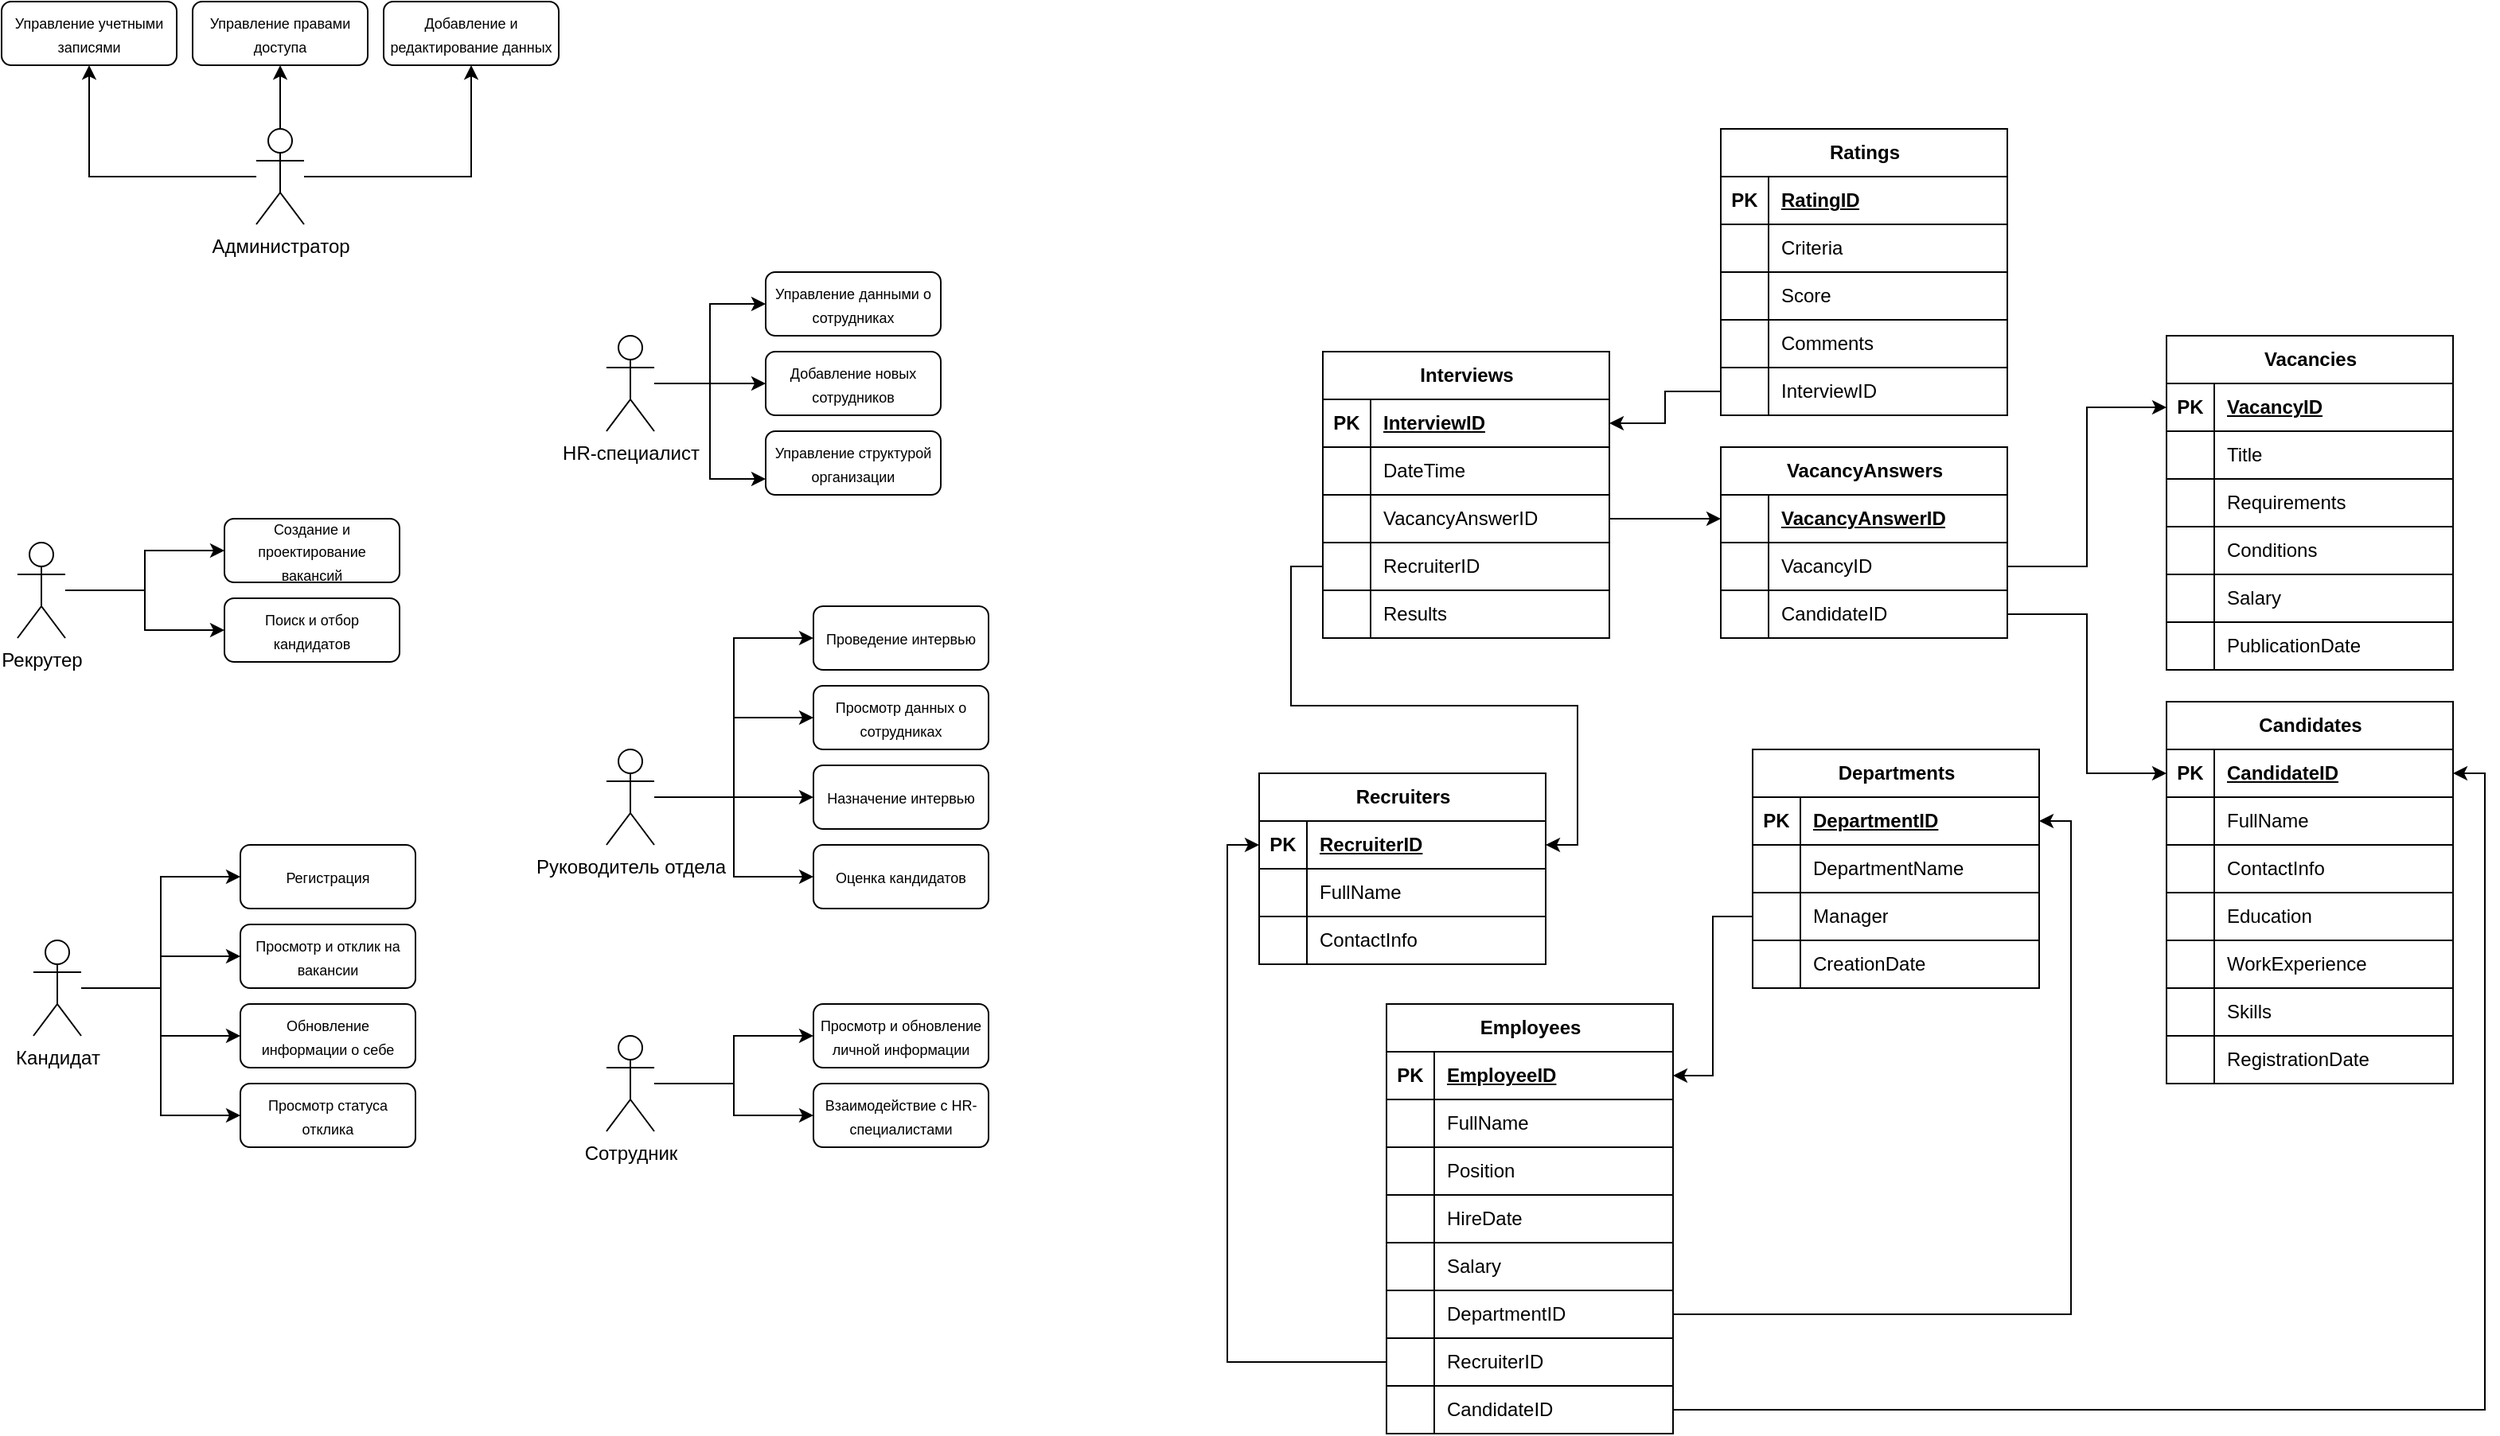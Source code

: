 <mxfile version="23.1.6" type="device">
  <diagram name="Страница — 1" id="c6N1uTCgqaRaTCJipBLY">
    <mxGraphModel dx="1222" dy="803" grid="1" gridSize="10" guides="1" tooltips="1" connect="1" arrows="1" fold="1" page="1" pageScale="1" pageWidth="827" pageHeight="1169" math="0" shadow="0">
      <root>
        <mxCell id="0" />
        <mxCell id="1" parent="0" />
        <mxCell id="n9dJwgggnHjphkqO6PLV-20" style="edgeStyle=orthogonalEdgeStyle;rounded=0;orthogonalLoop=1;jettySize=auto;html=1;entryX=0.5;entryY=1;entryDx=0;entryDy=0;" parent="1" source="n9dJwgggnHjphkqO6PLV-1" target="n9dJwgggnHjphkqO6PLV-4" edge="1">
          <mxGeometry relative="1" as="geometry" />
        </mxCell>
        <mxCell id="n9dJwgggnHjphkqO6PLV-21" style="edgeStyle=orthogonalEdgeStyle;rounded=0;orthogonalLoop=1;jettySize=auto;html=1;entryX=0.5;entryY=1;entryDx=0;entryDy=0;" parent="1" source="n9dJwgggnHjphkqO6PLV-1" target="n9dJwgggnHjphkqO6PLV-3" edge="1">
          <mxGeometry relative="1" as="geometry" />
        </mxCell>
        <mxCell id="n9dJwgggnHjphkqO6PLV-22" style="edgeStyle=orthogonalEdgeStyle;rounded=0;orthogonalLoop=1;jettySize=auto;html=1;entryX=0.5;entryY=1;entryDx=0;entryDy=0;" parent="1" source="n9dJwgggnHjphkqO6PLV-1" target="n9dJwgggnHjphkqO6PLV-2" edge="1">
          <mxGeometry relative="1" as="geometry" />
        </mxCell>
        <mxCell id="n9dJwgggnHjphkqO6PLV-1" value="Администратор" style="shape=umlActor;verticalLabelPosition=bottom;verticalAlign=top;html=1;outlineConnect=0;" parent="1" vertex="1">
          <mxGeometry x="240" y="130" width="30" height="60" as="geometry" />
        </mxCell>
        <mxCell id="n9dJwgggnHjphkqO6PLV-2" value="&lt;font style=&quot;font-size: 9px;&quot;&gt;Управление учетными записями&lt;/font&gt;" style="rounded=1;whiteSpace=wrap;html=1;" parent="1" vertex="1">
          <mxGeometry x="80" y="50" width="110" height="40" as="geometry" />
        </mxCell>
        <mxCell id="n9dJwgggnHjphkqO6PLV-3" value="&lt;font style=&quot;font-size: 9px;&quot;&gt;Управление правами доступа&lt;br&gt;&lt;/font&gt;" style="rounded=1;whiteSpace=wrap;html=1;" parent="1" vertex="1">
          <mxGeometry x="200" y="50" width="110" height="40" as="geometry" />
        </mxCell>
        <mxCell id="n9dJwgggnHjphkqO6PLV-4" value="&lt;font style=&quot;font-size: 9px;&quot;&gt;Добавление и редактирование данных&lt;br&gt;&lt;/font&gt;" style="rounded=1;whiteSpace=wrap;html=1;" parent="1" vertex="1">
          <mxGeometry x="320" y="50" width="110" height="40" as="geometry" />
        </mxCell>
        <mxCell id="n9dJwgggnHjphkqO6PLV-23" style="edgeStyle=orthogonalEdgeStyle;rounded=0;orthogonalLoop=1;jettySize=auto;html=1;entryX=0;entryY=0.5;entryDx=0;entryDy=0;" parent="1" source="n9dJwgggnHjphkqO6PLV-5" target="n9dJwgggnHjphkqO6PLV-6" edge="1">
          <mxGeometry relative="1" as="geometry" />
        </mxCell>
        <mxCell id="n9dJwgggnHjphkqO6PLV-24" style="edgeStyle=orthogonalEdgeStyle;rounded=0;orthogonalLoop=1;jettySize=auto;html=1;entryX=0;entryY=0.5;entryDx=0;entryDy=0;" parent="1" source="n9dJwgggnHjphkqO6PLV-5" target="n9dJwgggnHjphkqO6PLV-7" edge="1">
          <mxGeometry relative="1" as="geometry" />
        </mxCell>
        <mxCell id="n9dJwgggnHjphkqO6PLV-5" value="Рекрутер" style="shape=umlActor;verticalLabelPosition=bottom;verticalAlign=top;html=1;outlineConnect=0;" parent="1" vertex="1">
          <mxGeometry x="90" y="390" width="30" height="60" as="geometry" />
        </mxCell>
        <mxCell id="n9dJwgggnHjphkqO6PLV-6" value="&lt;font style=&quot;font-size: 9px;&quot;&gt;Создание и проектирование вакансий&lt;br&gt;&lt;/font&gt;" style="rounded=1;whiteSpace=wrap;html=1;" parent="1" vertex="1">
          <mxGeometry x="220" y="375" width="110" height="40" as="geometry" />
        </mxCell>
        <mxCell id="n9dJwgggnHjphkqO6PLV-7" value="&lt;font style=&quot;font-size: 9px;&quot;&gt;Поиск и отбор кандидатов&lt;br&gt;&lt;/font&gt;" style="rounded=1;whiteSpace=wrap;html=1;" parent="1" vertex="1">
          <mxGeometry x="220" y="425" width="110" height="40" as="geometry" />
        </mxCell>
        <mxCell id="n9dJwgggnHjphkqO6PLV-8" value="&lt;font style=&quot;font-size: 9px;&quot;&gt;Проведение интервью&lt;br&gt;&lt;/font&gt;" style="rounded=1;whiteSpace=wrap;html=1;" parent="1" vertex="1">
          <mxGeometry x="590" y="430" width="110" height="40" as="geometry" />
        </mxCell>
        <mxCell id="n9dJwgggnHjphkqO6PLV-28" style="edgeStyle=orthogonalEdgeStyle;rounded=0;orthogonalLoop=1;jettySize=auto;html=1;entryX=0;entryY=0.5;entryDx=0;entryDy=0;" parent="1" source="n9dJwgggnHjphkqO6PLV-10" target="n9dJwgggnHjphkqO6PLV-11" edge="1">
          <mxGeometry relative="1" as="geometry" />
        </mxCell>
        <mxCell id="n9dJwgggnHjphkqO6PLV-29" style="edgeStyle=orthogonalEdgeStyle;rounded=0;orthogonalLoop=1;jettySize=auto;html=1;entryX=0;entryY=0.5;entryDx=0;entryDy=0;" parent="1" source="n9dJwgggnHjphkqO6PLV-10" target="n9dJwgggnHjphkqO6PLV-12" edge="1">
          <mxGeometry relative="1" as="geometry" />
        </mxCell>
        <mxCell id="n9dJwgggnHjphkqO6PLV-30" style="edgeStyle=orthogonalEdgeStyle;rounded=0;orthogonalLoop=1;jettySize=auto;html=1;entryX=0;entryY=0.75;entryDx=0;entryDy=0;" parent="1" source="n9dJwgggnHjphkqO6PLV-10" target="n9dJwgggnHjphkqO6PLV-13" edge="1">
          <mxGeometry relative="1" as="geometry" />
        </mxCell>
        <mxCell id="n9dJwgggnHjphkqO6PLV-10" value="HR-специалист" style="shape=umlActor;verticalLabelPosition=bottom;verticalAlign=top;html=1;outlineConnect=0;" parent="1" vertex="1">
          <mxGeometry x="460" y="260" width="30" height="60" as="geometry" />
        </mxCell>
        <mxCell id="n9dJwgggnHjphkqO6PLV-11" value="&lt;font style=&quot;font-size: 9px;&quot;&gt;Управление данными о сотрудниках&lt;br&gt;&lt;/font&gt;" style="rounded=1;whiteSpace=wrap;html=1;" parent="1" vertex="1">
          <mxGeometry x="560" y="220" width="110" height="40" as="geometry" />
        </mxCell>
        <mxCell id="n9dJwgggnHjphkqO6PLV-12" value="&lt;font style=&quot;font-size: 9px;&quot;&gt;Добавление новых сотрудников&lt;br&gt;&lt;/font&gt;" style="rounded=1;whiteSpace=wrap;html=1;" parent="1" vertex="1">
          <mxGeometry x="560" y="270" width="110" height="40" as="geometry" />
        </mxCell>
        <mxCell id="n9dJwgggnHjphkqO6PLV-13" value="&lt;font style=&quot;font-size: 9px;&quot;&gt;Управление структурой организации&lt;br&gt;&lt;/font&gt;" style="rounded=1;whiteSpace=wrap;html=1;" parent="1" vertex="1">
          <mxGeometry x="560" y="320" width="110" height="40" as="geometry" />
        </mxCell>
        <mxCell id="n9dJwgggnHjphkqO6PLV-31" style="edgeStyle=orthogonalEdgeStyle;rounded=0;orthogonalLoop=1;jettySize=auto;html=1;entryX=0;entryY=0.5;entryDx=0;entryDy=0;" parent="1" source="n9dJwgggnHjphkqO6PLV-14" target="n9dJwgggnHjphkqO6PLV-15" edge="1">
          <mxGeometry relative="1" as="geometry" />
        </mxCell>
        <mxCell id="n9dJwgggnHjphkqO6PLV-32" style="edgeStyle=orthogonalEdgeStyle;rounded=0;orthogonalLoop=1;jettySize=auto;html=1;entryX=0;entryY=0.5;entryDx=0;entryDy=0;" parent="1" source="n9dJwgggnHjphkqO6PLV-14" target="n9dJwgggnHjphkqO6PLV-16" edge="1">
          <mxGeometry relative="1" as="geometry" />
        </mxCell>
        <mxCell id="n9dJwgggnHjphkqO6PLV-33" style="edgeStyle=orthogonalEdgeStyle;rounded=0;orthogonalLoop=1;jettySize=auto;html=1;entryX=0;entryY=0.5;entryDx=0;entryDy=0;" parent="1" source="n9dJwgggnHjphkqO6PLV-14" target="n9dJwgggnHjphkqO6PLV-17" edge="1">
          <mxGeometry relative="1" as="geometry" />
        </mxCell>
        <mxCell id="GIBGvZELgqB5rZEmT4jL-47" style="edgeStyle=orthogonalEdgeStyle;rounded=0;orthogonalLoop=1;jettySize=auto;html=1;entryX=0;entryY=0.5;entryDx=0;entryDy=0;" parent="1" source="n9dJwgggnHjphkqO6PLV-14" target="n9dJwgggnHjphkqO6PLV-8" edge="1">
          <mxGeometry relative="1" as="geometry" />
        </mxCell>
        <mxCell id="n9dJwgggnHjphkqO6PLV-14" value="Руководитель отдела" style="shape=umlActor;verticalLabelPosition=bottom;verticalAlign=top;html=1;outlineConnect=0;" parent="1" vertex="1">
          <mxGeometry x="460" y="520" width="30" height="60" as="geometry" />
        </mxCell>
        <mxCell id="n9dJwgggnHjphkqO6PLV-15" value="&lt;font style=&quot;font-size: 9px;&quot;&gt;Просмотр данных о сотрудниках&lt;br&gt;&lt;/font&gt;" style="rounded=1;whiteSpace=wrap;html=1;" parent="1" vertex="1">
          <mxGeometry x="590" y="480" width="110" height="40" as="geometry" />
        </mxCell>
        <mxCell id="n9dJwgggnHjphkqO6PLV-16" value="&lt;font style=&quot;font-size: 9px;&quot;&gt;Назначение интервью&lt;br&gt;&lt;/font&gt;" style="rounded=1;whiteSpace=wrap;html=1;" parent="1" vertex="1">
          <mxGeometry x="590" y="530" width="110" height="40" as="geometry" />
        </mxCell>
        <mxCell id="n9dJwgggnHjphkqO6PLV-17" value="&lt;font style=&quot;font-size: 9px;&quot;&gt;Оценка кандидатов&lt;br&gt;&lt;/font&gt;" style="rounded=1;whiteSpace=wrap;html=1;" parent="1" vertex="1">
          <mxGeometry x="590" y="580" width="110" height="40" as="geometry" />
        </mxCell>
        <mxCell id="n9dJwgggnHjphkqO6PLV-57" value="Candidates" style="shape=table;startSize=30;container=1;collapsible=1;childLayout=tableLayout;fixedRows=1;rowLines=1;fontStyle=1;align=center;resizeLast=1;html=1;" parent="1" vertex="1">
          <mxGeometry x="1440" y="490" width="180" height="240" as="geometry">
            <mxRectangle x="185" y="660" width="110" height="30" as="alternateBounds" />
          </mxGeometry>
        </mxCell>
        <mxCell id="n9dJwgggnHjphkqO6PLV-58" value="" style="shape=tableRow;horizontal=0;startSize=0;swimlaneHead=0;swimlaneBody=0;fillColor=none;collapsible=0;dropTarget=0;points=[[0,0.5],[1,0.5]];portConstraint=eastwest;top=0;left=0;right=0;bottom=1;" parent="n9dJwgggnHjphkqO6PLV-57" vertex="1">
          <mxGeometry y="30" width="180" height="30" as="geometry" />
        </mxCell>
        <mxCell id="n9dJwgggnHjphkqO6PLV-59" value="PK" style="shape=partialRectangle;connectable=0;fillColor=none;top=0;left=0;bottom=0;right=0;fontStyle=1;overflow=hidden;whiteSpace=wrap;html=1;" parent="n9dJwgggnHjphkqO6PLV-58" vertex="1">
          <mxGeometry width="30" height="30" as="geometry">
            <mxRectangle width="30" height="30" as="alternateBounds" />
          </mxGeometry>
        </mxCell>
        <mxCell id="n9dJwgggnHjphkqO6PLV-60" value="CandidateID" style="shape=partialRectangle;connectable=0;fillColor=none;top=0;left=0;bottom=0;right=0;align=left;spacingLeft=6;fontStyle=5;overflow=hidden;whiteSpace=wrap;html=1;" parent="n9dJwgggnHjphkqO6PLV-58" vertex="1">
          <mxGeometry x="30" width="150" height="30" as="geometry">
            <mxRectangle width="150" height="30" as="alternateBounds" />
          </mxGeometry>
        </mxCell>
        <mxCell id="n9dJwgggnHjphkqO6PLV-61" value="" style="shape=tableRow;horizontal=0;startSize=0;swimlaneHead=0;swimlaneBody=0;fillColor=none;collapsible=0;dropTarget=0;points=[[0,0.5],[1,0.5]];portConstraint=eastwest;top=0;left=0;right=0;bottom=0;" parent="n9dJwgggnHjphkqO6PLV-57" vertex="1">
          <mxGeometry y="60" width="180" height="30" as="geometry" />
        </mxCell>
        <mxCell id="n9dJwgggnHjphkqO6PLV-62" value="" style="shape=partialRectangle;connectable=0;fillColor=none;top=0;left=0;bottom=0;right=0;editable=1;overflow=hidden;whiteSpace=wrap;html=1;" parent="n9dJwgggnHjphkqO6PLV-61" vertex="1">
          <mxGeometry width="30" height="30" as="geometry">
            <mxRectangle width="30" height="30" as="alternateBounds" />
          </mxGeometry>
        </mxCell>
        <mxCell id="n9dJwgggnHjphkqO6PLV-63" value="FullName" style="shape=partialRectangle;connectable=0;fillColor=none;top=0;left=0;bottom=0;right=0;align=left;spacingLeft=6;overflow=hidden;whiteSpace=wrap;html=1;" parent="n9dJwgggnHjphkqO6PLV-61" vertex="1">
          <mxGeometry x="30" width="150" height="30" as="geometry">
            <mxRectangle width="150" height="30" as="alternateBounds" />
          </mxGeometry>
        </mxCell>
        <mxCell id="n9dJwgggnHjphkqO6PLV-64" value="" style="shape=tableRow;horizontal=0;startSize=0;swimlaneHead=0;swimlaneBody=0;fillColor=none;collapsible=0;dropTarget=0;points=[[0,0.5],[1,0.5]];portConstraint=eastwest;top=0;left=0;right=0;bottom=0;" parent="n9dJwgggnHjphkqO6PLV-57" vertex="1">
          <mxGeometry y="90" width="180" height="30" as="geometry" />
        </mxCell>
        <mxCell id="n9dJwgggnHjphkqO6PLV-65" value="" style="shape=partialRectangle;connectable=0;fillColor=none;top=0;left=0;bottom=0;right=0;editable=1;overflow=hidden;whiteSpace=wrap;html=1;" parent="n9dJwgggnHjphkqO6PLV-64" vertex="1">
          <mxGeometry width="30" height="30" as="geometry">
            <mxRectangle width="30" height="30" as="alternateBounds" />
          </mxGeometry>
        </mxCell>
        <mxCell id="n9dJwgggnHjphkqO6PLV-66" value="ContactInfo" style="shape=partialRectangle;connectable=0;fillColor=none;top=0;left=0;bottom=0;right=0;align=left;spacingLeft=6;overflow=hidden;whiteSpace=wrap;html=1;" parent="n9dJwgggnHjphkqO6PLV-64" vertex="1">
          <mxGeometry x="30" width="150" height="30" as="geometry">
            <mxRectangle width="150" height="30" as="alternateBounds" />
          </mxGeometry>
        </mxCell>
        <mxCell id="n9dJwgggnHjphkqO6PLV-67" value="" style="shape=tableRow;horizontal=0;startSize=0;swimlaneHead=0;swimlaneBody=0;fillColor=none;collapsible=0;dropTarget=0;points=[[0,0.5],[1,0.5]];portConstraint=eastwest;top=0;left=0;right=0;bottom=0;" parent="n9dJwgggnHjphkqO6PLV-57" vertex="1">
          <mxGeometry y="120" width="180" height="30" as="geometry" />
        </mxCell>
        <mxCell id="n9dJwgggnHjphkqO6PLV-68" value="" style="shape=partialRectangle;connectable=0;fillColor=none;top=0;left=0;bottom=0;right=0;editable=1;overflow=hidden;whiteSpace=wrap;html=1;" parent="n9dJwgggnHjphkqO6PLV-67" vertex="1">
          <mxGeometry width="30" height="30" as="geometry">
            <mxRectangle width="30" height="30" as="alternateBounds" />
          </mxGeometry>
        </mxCell>
        <mxCell id="n9dJwgggnHjphkqO6PLV-69" value="Education" style="shape=partialRectangle;connectable=0;fillColor=none;top=0;left=0;bottom=0;right=0;align=left;spacingLeft=6;overflow=hidden;whiteSpace=wrap;html=1;" parent="n9dJwgggnHjphkqO6PLV-67" vertex="1">
          <mxGeometry x="30" width="150" height="30" as="geometry">
            <mxRectangle width="150" height="30" as="alternateBounds" />
          </mxGeometry>
        </mxCell>
        <mxCell id="n9dJwgggnHjphkqO6PLV-70" value="" style="shape=tableRow;horizontal=0;startSize=0;swimlaneHead=0;swimlaneBody=0;fillColor=none;collapsible=0;dropTarget=0;points=[[0,0.5],[1,0.5]];portConstraint=eastwest;top=0;left=0;right=0;bottom=0;" parent="n9dJwgggnHjphkqO6PLV-57" vertex="1">
          <mxGeometry y="150" width="180" height="30" as="geometry" />
        </mxCell>
        <mxCell id="n9dJwgggnHjphkqO6PLV-71" value="" style="shape=partialRectangle;connectable=0;fillColor=none;top=0;left=0;bottom=0;right=0;editable=1;overflow=hidden;whiteSpace=wrap;html=1;" parent="n9dJwgggnHjphkqO6PLV-70" vertex="1">
          <mxGeometry width="30" height="30" as="geometry">
            <mxRectangle width="30" height="30" as="alternateBounds" />
          </mxGeometry>
        </mxCell>
        <mxCell id="n9dJwgggnHjphkqO6PLV-72" value="WorkExperience" style="shape=partialRectangle;connectable=0;fillColor=none;top=0;left=0;bottom=0;right=0;align=left;spacingLeft=6;overflow=hidden;whiteSpace=wrap;html=1;" parent="n9dJwgggnHjphkqO6PLV-70" vertex="1">
          <mxGeometry x="30" width="150" height="30" as="geometry">
            <mxRectangle width="150" height="30" as="alternateBounds" />
          </mxGeometry>
        </mxCell>
        <mxCell id="n9dJwgggnHjphkqO6PLV-204" value="" style="shape=tableRow;horizontal=0;startSize=0;swimlaneHead=0;swimlaneBody=0;fillColor=none;collapsible=0;dropTarget=0;points=[[0,0.5],[1,0.5]];portConstraint=eastwest;top=0;left=0;right=0;bottom=0;" parent="n9dJwgggnHjphkqO6PLV-57" vertex="1">
          <mxGeometry y="180" width="180" height="30" as="geometry" />
        </mxCell>
        <mxCell id="n9dJwgggnHjphkqO6PLV-205" value="" style="shape=partialRectangle;connectable=0;fillColor=none;top=0;left=0;bottom=0;right=0;editable=1;overflow=hidden;whiteSpace=wrap;html=1;" parent="n9dJwgggnHjphkqO6PLV-204" vertex="1">
          <mxGeometry width="30" height="30" as="geometry">
            <mxRectangle width="30" height="30" as="alternateBounds" />
          </mxGeometry>
        </mxCell>
        <mxCell id="n9dJwgggnHjphkqO6PLV-206" value="Skills" style="shape=partialRectangle;connectable=0;fillColor=none;top=0;left=0;bottom=0;right=0;align=left;spacingLeft=6;overflow=hidden;whiteSpace=wrap;html=1;" parent="n9dJwgggnHjphkqO6PLV-204" vertex="1">
          <mxGeometry x="30" width="150" height="30" as="geometry">
            <mxRectangle width="150" height="30" as="alternateBounds" />
          </mxGeometry>
        </mxCell>
        <mxCell id="n9dJwgggnHjphkqO6PLV-73" value="" style="shape=tableRow;horizontal=0;startSize=0;swimlaneHead=0;swimlaneBody=0;fillColor=none;collapsible=0;dropTarget=0;points=[[0,0.5],[1,0.5]];portConstraint=eastwest;top=0;left=0;right=0;bottom=0;" parent="n9dJwgggnHjphkqO6PLV-57" vertex="1">
          <mxGeometry y="210" width="180" height="30" as="geometry" />
        </mxCell>
        <mxCell id="n9dJwgggnHjphkqO6PLV-74" value="" style="shape=partialRectangle;connectable=0;fillColor=none;top=0;left=0;bottom=0;right=0;editable=1;overflow=hidden;whiteSpace=wrap;html=1;" parent="n9dJwgggnHjphkqO6PLV-73" vertex="1">
          <mxGeometry width="30" height="30" as="geometry">
            <mxRectangle width="30" height="30" as="alternateBounds" />
          </mxGeometry>
        </mxCell>
        <mxCell id="n9dJwgggnHjphkqO6PLV-75" value="RegistrationDate" style="shape=partialRectangle;connectable=0;fillColor=none;top=0;left=0;bottom=0;right=0;align=left;spacingLeft=6;overflow=hidden;whiteSpace=wrap;html=1;" parent="n9dJwgggnHjphkqO6PLV-73" vertex="1">
          <mxGeometry x="30" width="150" height="30" as="geometry">
            <mxRectangle width="150" height="30" as="alternateBounds" />
          </mxGeometry>
        </mxCell>
        <mxCell id="n9dJwgggnHjphkqO6PLV-82" value="Vacancies" style="shape=table;startSize=30;container=1;collapsible=1;childLayout=tableLayout;fixedRows=1;rowLines=1;fontStyle=1;align=center;resizeLast=1;html=1;" parent="1" vertex="1">
          <mxGeometry x="1440" y="260" width="180" height="210" as="geometry">
            <mxRectangle x="185" y="660" width="110" height="30" as="alternateBounds" />
          </mxGeometry>
        </mxCell>
        <mxCell id="n9dJwgggnHjphkqO6PLV-83" value="" style="shape=tableRow;horizontal=0;startSize=0;swimlaneHead=0;swimlaneBody=0;fillColor=none;collapsible=0;dropTarget=0;points=[[0,0.5],[1,0.5]];portConstraint=eastwest;top=0;left=0;right=0;bottom=1;" parent="n9dJwgggnHjphkqO6PLV-82" vertex="1">
          <mxGeometry y="30" width="180" height="30" as="geometry" />
        </mxCell>
        <mxCell id="n9dJwgggnHjphkqO6PLV-84" value="PK" style="shape=partialRectangle;connectable=0;fillColor=none;top=0;left=0;bottom=0;right=0;fontStyle=1;overflow=hidden;whiteSpace=wrap;html=1;" parent="n9dJwgggnHjphkqO6PLV-83" vertex="1">
          <mxGeometry width="30" height="30" as="geometry">
            <mxRectangle width="30" height="30" as="alternateBounds" />
          </mxGeometry>
        </mxCell>
        <mxCell id="n9dJwgggnHjphkqO6PLV-85" value="VacancyID" style="shape=partialRectangle;connectable=0;fillColor=none;top=0;left=0;bottom=0;right=0;align=left;spacingLeft=6;fontStyle=5;overflow=hidden;whiteSpace=wrap;html=1;" parent="n9dJwgggnHjphkqO6PLV-83" vertex="1">
          <mxGeometry x="30" width="150" height="30" as="geometry">
            <mxRectangle width="150" height="30" as="alternateBounds" />
          </mxGeometry>
        </mxCell>
        <mxCell id="n9dJwgggnHjphkqO6PLV-86" value="" style="shape=tableRow;horizontal=0;startSize=0;swimlaneHead=0;swimlaneBody=0;fillColor=none;collapsible=0;dropTarget=0;points=[[0,0.5],[1,0.5]];portConstraint=eastwest;top=0;left=0;right=0;bottom=0;" parent="n9dJwgggnHjphkqO6PLV-82" vertex="1">
          <mxGeometry y="60" width="180" height="30" as="geometry" />
        </mxCell>
        <mxCell id="n9dJwgggnHjphkqO6PLV-87" value="" style="shape=partialRectangle;connectable=0;fillColor=none;top=0;left=0;bottom=0;right=0;editable=1;overflow=hidden;whiteSpace=wrap;html=1;" parent="n9dJwgggnHjphkqO6PLV-86" vertex="1">
          <mxGeometry width="30" height="30" as="geometry">
            <mxRectangle width="30" height="30" as="alternateBounds" />
          </mxGeometry>
        </mxCell>
        <mxCell id="n9dJwgggnHjphkqO6PLV-88" value="Title" style="shape=partialRectangle;connectable=0;fillColor=none;top=0;left=0;bottom=0;right=0;align=left;spacingLeft=6;overflow=hidden;whiteSpace=wrap;html=1;" parent="n9dJwgggnHjphkqO6PLV-86" vertex="1">
          <mxGeometry x="30" width="150" height="30" as="geometry">
            <mxRectangle width="150" height="30" as="alternateBounds" />
          </mxGeometry>
        </mxCell>
        <mxCell id="n9dJwgggnHjphkqO6PLV-89" value="" style="shape=tableRow;horizontal=0;startSize=0;swimlaneHead=0;swimlaneBody=0;fillColor=none;collapsible=0;dropTarget=0;points=[[0,0.5],[1,0.5]];portConstraint=eastwest;top=0;left=0;right=0;bottom=0;" parent="n9dJwgggnHjphkqO6PLV-82" vertex="1">
          <mxGeometry y="90" width="180" height="30" as="geometry" />
        </mxCell>
        <mxCell id="n9dJwgggnHjphkqO6PLV-90" value="" style="shape=partialRectangle;connectable=0;fillColor=none;top=0;left=0;bottom=0;right=0;editable=1;overflow=hidden;whiteSpace=wrap;html=1;" parent="n9dJwgggnHjphkqO6PLV-89" vertex="1">
          <mxGeometry width="30" height="30" as="geometry">
            <mxRectangle width="30" height="30" as="alternateBounds" />
          </mxGeometry>
        </mxCell>
        <mxCell id="n9dJwgggnHjphkqO6PLV-91" value="Requirements" style="shape=partialRectangle;connectable=0;fillColor=none;top=0;left=0;bottom=0;right=0;align=left;spacingLeft=6;overflow=hidden;whiteSpace=wrap;html=1;" parent="n9dJwgggnHjphkqO6PLV-89" vertex="1">
          <mxGeometry x="30" width="150" height="30" as="geometry">
            <mxRectangle width="150" height="30" as="alternateBounds" />
          </mxGeometry>
        </mxCell>
        <mxCell id="n9dJwgggnHjphkqO6PLV-92" value="" style="shape=tableRow;horizontal=0;startSize=0;swimlaneHead=0;swimlaneBody=0;fillColor=none;collapsible=0;dropTarget=0;points=[[0,0.5],[1,0.5]];portConstraint=eastwest;top=0;left=0;right=0;bottom=0;" parent="n9dJwgggnHjphkqO6PLV-82" vertex="1">
          <mxGeometry y="120" width="180" height="30" as="geometry" />
        </mxCell>
        <mxCell id="n9dJwgggnHjphkqO6PLV-93" value="" style="shape=partialRectangle;connectable=0;fillColor=none;top=0;left=0;bottom=0;right=0;editable=1;overflow=hidden;whiteSpace=wrap;html=1;" parent="n9dJwgggnHjphkqO6PLV-92" vertex="1">
          <mxGeometry width="30" height="30" as="geometry">
            <mxRectangle width="30" height="30" as="alternateBounds" />
          </mxGeometry>
        </mxCell>
        <mxCell id="n9dJwgggnHjphkqO6PLV-94" value="Conditions" style="shape=partialRectangle;connectable=0;fillColor=none;top=0;left=0;bottom=0;right=0;align=left;spacingLeft=6;overflow=hidden;whiteSpace=wrap;html=1;" parent="n9dJwgggnHjphkqO6PLV-92" vertex="1">
          <mxGeometry x="30" width="150" height="30" as="geometry">
            <mxRectangle width="150" height="30" as="alternateBounds" />
          </mxGeometry>
        </mxCell>
        <mxCell id="n9dJwgggnHjphkqO6PLV-95" value="" style="shape=tableRow;horizontal=0;startSize=0;swimlaneHead=0;swimlaneBody=0;fillColor=none;collapsible=0;dropTarget=0;points=[[0,0.5],[1,0.5]];portConstraint=eastwest;top=0;left=0;right=0;bottom=0;" parent="n9dJwgggnHjphkqO6PLV-82" vertex="1">
          <mxGeometry y="150" width="180" height="30" as="geometry" />
        </mxCell>
        <mxCell id="n9dJwgggnHjphkqO6PLV-96" value="" style="shape=partialRectangle;connectable=0;fillColor=none;top=0;left=0;bottom=0;right=0;editable=1;overflow=hidden;whiteSpace=wrap;html=1;" parent="n9dJwgggnHjphkqO6PLV-95" vertex="1">
          <mxGeometry width="30" height="30" as="geometry">
            <mxRectangle width="30" height="30" as="alternateBounds" />
          </mxGeometry>
        </mxCell>
        <mxCell id="n9dJwgggnHjphkqO6PLV-97" value="Salary" style="shape=partialRectangle;connectable=0;fillColor=none;top=0;left=0;bottom=0;right=0;align=left;spacingLeft=6;overflow=hidden;whiteSpace=wrap;html=1;" parent="n9dJwgggnHjphkqO6PLV-95" vertex="1">
          <mxGeometry x="30" width="150" height="30" as="geometry">
            <mxRectangle width="150" height="30" as="alternateBounds" />
          </mxGeometry>
        </mxCell>
        <mxCell id="n9dJwgggnHjphkqO6PLV-98" value="" style="shape=tableRow;horizontal=0;startSize=0;swimlaneHead=0;swimlaneBody=0;fillColor=none;collapsible=0;dropTarget=0;points=[[0,0.5],[1,0.5]];portConstraint=eastwest;top=0;left=0;right=0;bottom=0;" parent="n9dJwgggnHjphkqO6PLV-82" vertex="1">
          <mxGeometry y="180" width="180" height="30" as="geometry" />
        </mxCell>
        <mxCell id="n9dJwgggnHjphkqO6PLV-99" value="" style="shape=partialRectangle;connectable=0;fillColor=none;top=0;left=0;bottom=0;right=0;editable=1;overflow=hidden;whiteSpace=wrap;html=1;" parent="n9dJwgggnHjphkqO6PLV-98" vertex="1">
          <mxGeometry width="30" height="30" as="geometry">
            <mxRectangle width="30" height="30" as="alternateBounds" />
          </mxGeometry>
        </mxCell>
        <mxCell id="n9dJwgggnHjphkqO6PLV-100" value="PublicationDate" style="shape=partialRectangle;connectable=0;fillColor=none;top=0;left=0;bottom=0;right=0;align=left;spacingLeft=6;overflow=hidden;whiteSpace=wrap;html=1;" parent="n9dJwgggnHjphkqO6PLV-98" vertex="1">
          <mxGeometry x="30" width="150" height="30" as="geometry">
            <mxRectangle width="150" height="30" as="alternateBounds" />
          </mxGeometry>
        </mxCell>
        <mxCell id="n9dJwgggnHjphkqO6PLV-101" value="Employees" style="shape=table;startSize=30;container=1;collapsible=1;childLayout=tableLayout;fixedRows=1;rowLines=1;fontStyle=1;align=center;resizeLast=1;html=1;" parent="1" vertex="1">
          <mxGeometry x="950" y="680" width="180" height="270" as="geometry">
            <mxRectangle x="185" y="660" width="110" height="30" as="alternateBounds" />
          </mxGeometry>
        </mxCell>
        <mxCell id="n9dJwgggnHjphkqO6PLV-102" value="" style="shape=tableRow;horizontal=0;startSize=0;swimlaneHead=0;swimlaneBody=0;fillColor=none;collapsible=0;dropTarget=0;points=[[0,0.5],[1,0.5]];portConstraint=eastwest;top=0;left=0;right=0;bottom=1;" parent="n9dJwgggnHjphkqO6PLV-101" vertex="1">
          <mxGeometry y="30" width="180" height="30" as="geometry" />
        </mxCell>
        <mxCell id="n9dJwgggnHjphkqO6PLV-103" value="PK" style="shape=partialRectangle;connectable=0;fillColor=none;top=0;left=0;bottom=0;right=0;fontStyle=1;overflow=hidden;whiteSpace=wrap;html=1;" parent="n9dJwgggnHjphkqO6PLV-102" vertex="1">
          <mxGeometry width="30" height="30" as="geometry">
            <mxRectangle width="30" height="30" as="alternateBounds" />
          </mxGeometry>
        </mxCell>
        <mxCell id="n9dJwgggnHjphkqO6PLV-104" value="EmployeeID" style="shape=partialRectangle;connectable=0;fillColor=none;top=0;left=0;bottom=0;right=0;align=left;spacingLeft=6;fontStyle=5;overflow=hidden;whiteSpace=wrap;html=1;" parent="n9dJwgggnHjphkqO6PLV-102" vertex="1">
          <mxGeometry x="30" width="150" height="30" as="geometry">
            <mxRectangle width="150" height="30" as="alternateBounds" />
          </mxGeometry>
        </mxCell>
        <mxCell id="n9dJwgggnHjphkqO6PLV-105" value="" style="shape=tableRow;horizontal=0;startSize=0;swimlaneHead=0;swimlaneBody=0;fillColor=none;collapsible=0;dropTarget=0;points=[[0,0.5],[1,0.5]];portConstraint=eastwest;top=0;left=0;right=0;bottom=0;" parent="n9dJwgggnHjphkqO6PLV-101" vertex="1">
          <mxGeometry y="60" width="180" height="30" as="geometry" />
        </mxCell>
        <mxCell id="n9dJwgggnHjphkqO6PLV-106" value="" style="shape=partialRectangle;connectable=0;fillColor=none;top=0;left=0;bottom=0;right=0;editable=1;overflow=hidden;whiteSpace=wrap;html=1;" parent="n9dJwgggnHjphkqO6PLV-105" vertex="1">
          <mxGeometry width="30" height="30" as="geometry">
            <mxRectangle width="30" height="30" as="alternateBounds" />
          </mxGeometry>
        </mxCell>
        <mxCell id="n9dJwgggnHjphkqO6PLV-107" value="FullName" style="shape=partialRectangle;connectable=0;fillColor=none;top=0;left=0;bottom=0;right=0;align=left;spacingLeft=6;overflow=hidden;whiteSpace=wrap;html=1;" parent="n9dJwgggnHjphkqO6PLV-105" vertex="1">
          <mxGeometry x="30" width="150" height="30" as="geometry">
            <mxRectangle width="150" height="30" as="alternateBounds" />
          </mxGeometry>
        </mxCell>
        <mxCell id="n9dJwgggnHjphkqO6PLV-108" value="" style="shape=tableRow;horizontal=0;startSize=0;swimlaneHead=0;swimlaneBody=0;fillColor=none;collapsible=0;dropTarget=0;points=[[0,0.5],[1,0.5]];portConstraint=eastwest;top=0;left=0;right=0;bottom=0;" parent="n9dJwgggnHjphkqO6PLV-101" vertex="1">
          <mxGeometry y="90" width="180" height="30" as="geometry" />
        </mxCell>
        <mxCell id="n9dJwgggnHjphkqO6PLV-109" value="" style="shape=partialRectangle;connectable=0;fillColor=none;top=0;left=0;bottom=0;right=0;editable=1;overflow=hidden;whiteSpace=wrap;html=1;" parent="n9dJwgggnHjphkqO6PLV-108" vertex="1">
          <mxGeometry width="30" height="30" as="geometry">
            <mxRectangle width="30" height="30" as="alternateBounds" />
          </mxGeometry>
        </mxCell>
        <mxCell id="n9dJwgggnHjphkqO6PLV-110" value="Position" style="shape=partialRectangle;connectable=0;fillColor=none;top=0;left=0;bottom=0;right=0;align=left;spacingLeft=6;overflow=hidden;whiteSpace=wrap;html=1;" parent="n9dJwgggnHjphkqO6PLV-108" vertex="1">
          <mxGeometry x="30" width="150" height="30" as="geometry">
            <mxRectangle width="150" height="30" as="alternateBounds" />
          </mxGeometry>
        </mxCell>
        <mxCell id="n9dJwgggnHjphkqO6PLV-111" value="" style="shape=tableRow;horizontal=0;startSize=0;swimlaneHead=0;swimlaneBody=0;fillColor=none;collapsible=0;dropTarget=0;points=[[0,0.5],[1,0.5]];portConstraint=eastwest;top=0;left=0;right=0;bottom=0;" parent="n9dJwgggnHjphkqO6PLV-101" vertex="1">
          <mxGeometry y="120" width="180" height="30" as="geometry" />
        </mxCell>
        <mxCell id="n9dJwgggnHjphkqO6PLV-112" value="" style="shape=partialRectangle;connectable=0;fillColor=none;top=0;left=0;bottom=0;right=0;editable=1;overflow=hidden;whiteSpace=wrap;html=1;" parent="n9dJwgggnHjphkqO6PLV-111" vertex="1">
          <mxGeometry width="30" height="30" as="geometry">
            <mxRectangle width="30" height="30" as="alternateBounds" />
          </mxGeometry>
        </mxCell>
        <mxCell id="n9dJwgggnHjphkqO6PLV-113" value="HireDate" style="shape=partialRectangle;connectable=0;fillColor=none;top=0;left=0;bottom=0;right=0;align=left;spacingLeft=6;overflow=hidden;whiteSpace=wrap;html=1;" parent="n9dJwgggnHjphkqO6PLV-111" vertex="1">
          <mxGeometry x="30" width="150" height="30" as="geometry">
            <mxRectangle width="150" height="30" as="alternateBounds" />
          </mxGeometry>
        </mxCell>
        <mxCell id="n9dJwgggnHjphkqO6PLV-114" value="" style="shape=tableRow;horizontal=0;startSize=0;swimlaneHead=0;swimlaneBody=0;fillColor=none;collapsible=0;dropTarget=0;points=[[0,0.5],[1,0.5]];portConstraint=eastwest;top=0;left=0;right=0;bottom=0;" parent="n9dJwgggnHjphkqO6PLV-101" vertex="1">
          <mxGeometry y="150" width="180" height="30" as="geometry" />
        </mxCell>
        <mxCell id="n9dJwgggnHjphkqO6PLV-115" value="" style="shape=partialRectangle;connectable=0;fillColor=none;top=0;left=0;bottom=0;right=0;editable=1;overflow=hidden;whiteSpace=wrap;html=1;" parent="n9dJwgggnHjphkqO6PLV-114" vertex="1">
          <mxGeometry width="30" height="30" as="geometry">
            <mxRectangle width="30" height="30" as="alternateBounds" />
          </mxGeometry>
        </mxCell>
        <mxCell id="n9dJwgggnHjphkqO6PLV-116" value="Salary" style="shape=partialRectangle;connectable=0;fillColor=none;top=0;left=0;bottom=0;right=0;align=left;spacingLeft=6;overflow=hidden;whiteSpace=wrap;html=1;" parent="n9dJwgggnHjphkqO6PLV-114" vertex="1">
          <mxGeometry x="30" width="150" height="30" as="geometry">
            <mxRectangle width="150" height="30" as="alternateBounds" />
          </mxGeometry>
        </mxCell>
        <mxCell id="n9dJwgggnHjphkqO6PLV-117" value="" style="shape=tableRow;horizontal=0;startSize=0;swimlaneHead=0;swimlaneBody=0;fillColor=none;collapsible=0;dropTarget=0;points=[[0,0.5],[1,0.5]];portConstraint=eastwest;top=0;left=0;right=0;bottom=0;" parent="n9dJwgggnHjphkqO6PLV-101" vertex="1">
          <mxGeometry y="180" width="180" height="30" as="geometry" />
        </mxCell>
        <mxCell id="n9dJwgggnHjphkqO6PLV-118" value="&lt;div&gt;&lt;br&gt;&lt;br&gt;&lt;/div&gt;" style="shape=partialRectangle;connectable=0;fillColor=none;top=0;left=0;bottom=0;right=0;editable=1;overflow=hidden;whiteSpace=wrap;html=1;" parent="n9dJwgggnHjphkqO6PLV-117" vertex="1">
          <mxGeometry width="30" height="30" as="geometry">
            <mxRectangle width="30" height="30" as="alternateBounds" />
          </mxGeometry>
        </mxCell>
        <mxCell id="n9dJwgggnHjphkqO6PLV-119" value="DepartmentID" style="shape=partialRectangle;connectable=0;fillColor=none;top=0;left=0;bottom=0;right=0;align=left;spacingLeft=6;overflow=hidden;whiteSpace=wrap;html=1;" parent="n9dJwgggnHjphkqO6PLV-117" vertex="1">
          <mxGeometry x="30" width="150" height="30" as="geometry">
            <mxRectangle width="150" height="30" as="alternateBounds" />
          </mxGeometry>
        </mxCell>
        <mxCell id="JoAPXdKj2edRnFqdRMGm-39" value="" style="shape=tableRow;horizontal=0;startSize=0;swimlaneHead=0;swimlaneBody=0;fillColor=none;collapsible=0;dropTarget=0;points=[[0,0.5],[1,0.5]];portConstraint=eastwest;top=0;left=0;right=0;bottom=0;" vertex="1" parent="n9dJwgggnHjphkqO6PLV-101">
          <mxGeometry y="210" width="180" height="30" as="geometry" />
        </mxCell>
        <mxCell id="JoAPXdKj2edRnFqdRMGm-40" value="&lt;div&gt;&lt;br&gt;&lt;br&gt;&lt;/div&gt;" style="shape=partialRectangle;connectable=0;fillColor=none;top=0;left=0;bottom=0;right=0;editable=1;overflow=hidden;whiteSpace=wrap;html=1;" vertex="1" parent="JoAPXdKj2edRnFqdRMGm-39">
          <mxGeometry width="30" height="30" as="geometry">
            <mxRectangle width="30" height="30" as="alternateBounds" />
          </mxGeometry>
        </mxCell>
        <mxCell id="JoAPXdKj2edRnFqdRMGm-41" value="RecruiterID" style="shape=partialRectangle;connectable=0;fillColor=none;top=0;left=0;bottom=0;right=0;align=left;spacingLeft=6;overflow=hidden;whiteSpace=wrap;html=1;" vertex="1" parent="JoAPXdKj2edRnFqdRMGm-39">
          <mxGeometry x="30" width="150" height="30" as="geometry">
            <mxRectangle width="150" height="30" as="alternateBounds" />
          </mxGeometry>
        </mxCell>
        <mxCell id="JoAPXdKj2edRnFqdRMGm-42" value="" style="shape=tableRow;horizontal=0;startSize=0;swimlaneHead=0;swimlaneBody=0;fillColor=none;collapsible=0;dropTarget=0;points=[[0,0.5],[1,0.5]];portConstraint=eastwest;top=0;left=0;right=0;bottom=0;" vertex="1" parent="n9dJwgggnHjphkqO6PLV-101">
          <mxGeometry y="240" width="180" height="30" as="geometry" />
        </mxCell>
        <mxCell id="JoAPXdKj2edRnFqdRMGm-43" value="&lt;div&gt;&lt;br&gt;&lt;br&gt;&lt;/div&gt;" style="shape=partialRectangle;connectable=0;fillColor=none;top=0;left=0;bottom=0;right=0;editable=1;overflow=hidden;whiteSpace=wrap;html=1;" vertex="1" parent="JoAPXdKj2edRnFqdRMGm-42">
          <mxGeometry width="30" height="30" as="geometry">
            <mxRectangle width="30" height="30" as="alternateBounds" />
          </mxGeometry>
        </mxCell>
        <mxCell id="JoAPXdKj2edRnFqdRMGm-44" value="CandidateID" style="shape=partialRectangle;connectable=0;fillColor=none;top=0;left=0;bottom=0;right=0;align=left;spacingLeft=6;overflow=hidden;whiteSpace=wrap;html=1;" vertex="1" parent="JoAPXdKj2edRnFqdRMGm-42">
          <mxGeometry x="30" width="150" height="30" as="geometry">
            <mxRectangle width="150" height="30" as="alternateBounds" />
          </mxGeometry>
        </mxCell>
        <mxCell id="n9dJwgggnHjphkqO6PLV-120" value="Departments" style="shape=table;startSize=30;container=1;collapsible=1;childLayout=tableLayout;fixedRows=1;rowLines=1;fontStyle=1;align=center;resizeLast=1;html=1;" parent="1" vertex="1">
          <mxGeometry x="1180" y="520" width="180" height="150" as="geometry">
            <mxRectangle x="185" y="660" width="110" height="30" as="alternateBounds" />
          </mxGeometry>
        </mxCell>
        <mxCell id="n9dJwgggnHjphkqO6PLV-121" value="" style="shape=tableRow;horizontal=0;startSize=0;swimlaneHead=0;swimlaneBody=0;fillColor=none;collapsible=0;dropTarget=0;points=[[0,0.5],[1,0.5]];portConstraint=eastwest;top=0;left=0;right=0;bottom=1;" parent="n9dJwgggnHjphkqO6PLV-120" vertex="1">
          <mxGeometry y="30" width="180" height="30" as="geometry" />
        </mxCell>
        <mxCell id="n9dJwgggnHjphkqO6PLV-122" value="PK" style="shape=partialRectangle;connectable=0;fillColor=none;top=0;left=0;bottom=0;right=0;fontStyle=1;overflow=hidden;whiteSpace=wrap;html=1;" parent="n9dJwgggnHjphkqO6PLV-121" vertex="1">
          <mxGeometry width="30" height="30" as="geometry">
            <mxRectangle width="30" height="30" as="alternateBounds" />
          </mxGeometry>
        </mxCell>
        <mxCell id="n9dJwgggnHjphkqO6PLV-123" value="DepartmentID" style="shape=partialRectangle;connectable=0;fillColor=none;top=0;left=0;bottom=0;right=0;align=left;spacingLeft=6;fontStyle=5;overflow=hidden;whiteSpace=wrap;html=1;" parent="n9dJwgggnHjphkqO6PLV-121" vertex="1">
          <mxGeometry x="30" width="150" height="30" as="geometry">
            <mxRectangle width="150" height="30" as="alternateBounds" />
          </mxGeometry>
        </mxCell>
        <mxCell id="n9dJwgggnHjphkqO6PLV-124" value="" style="shape=tableRow;horizontal=0;startSize=0;swimlaneHead=0;swimlaneBody=0;fillColor=none;collapsible=0;dropTarget=0;points=[[0,0.5],[1,0.5]];portConstraint=eastwest;top=0;left=0;right=0;bottom=0;" parent="n9dJwgggnHjphkqO6PLV-120" vertex="1">
          <mxGeometry y="60" width="180" height="30" as="geometry" />
        </mxCell>
        <mxCell id="n9dJwgggnHjphkqO6PLV-125" value="" style="shape=partialRectangle;connectable=0;fillColor=none;top=0;left=0;bottom=0;right=0;editable=1;overflow=hidden;whiteSpace=wrap;html=1;" parent="n9dJwgggnHjphkqO6PLV-124" vertex="1">
          <mxGeometry width="30" height="30" as="geometry">
            <mxRectangle width="30" height="30" as="alternateBounds" />
          </mxGeometry>
        </mxCell>
        <mxCell id="n9dJwgggnHjphkqO6PLV-126" value="DepartmentName" style="shape=partialRectangle;connectable=0;fillColor=none;top=0;left=0;bottom=0;right=0;align=left;spacingLeft=6;overflow=hidden;whiteSpace=wrap;html=1;" parent="n9dJwgggnHjphkqO6PLV-124" vertex="1">
          <mxGeometry x="30" width="150" height="30" as="geometry">
            <mxRectangle width="150" height="30" as="alternateBounds" />
          </mxGeometry>
        </mxCell>
        <mxCell id="n9dJwgggnHjphkqO6PLV-127" value="" style="shape=tableRow;horizontal=0;startSize=0;swimlaneHead=0;swimlaneBody=0;fillColor=none;collapsible=0;dropTarget=0;points=[[0,0.5],[1,0.5]];portConstraint=eastwest;top=0;left=0;right=0;bottom=0;" parent="n9dJwgggnHjphkqO6PLV-120" vertex="1">
          <mxGeometry y="90" width="180" height="30" as="geometry" />
        </mxCell>
        <mxCell id="n9dJwgggnHjphkqO6PLV-128" value="" style="shape=partialRectangle;connectable=0;fillColor=none;top=0;left=0;bottom=0;right=0;editable=1;overflow=hidden;whiteSpace=wrap;html=1;" parent="n9dJwgggnHjphkqO6PLV-127" vertex="1">
          <mxGeometry width="30" height="30" as="geometry">
            <mxRectangle width="30" height="30" as="alternateBounds" />
          </mxGeometry>
        </mxCell>
        <mxCell id="n9dJwgggnHjphkqO6PLV-129" value="Manager" style="shape=partialRectangle;connectable=0;fillColor=none;top=0;left=0;bottom=0;right=0;align=left;spacingLeft=6;overflow=hidden;whiteSpace=wrap;html=1;" parent="n9dJwgggnHjphkqO6PLV-127" vertex="1">
          <mxGeometry x="30" width="150" height="30" as="geometry">
            <mxRectangle width="150" height="30" as="alternateBounds" />
          </mxGeometry>
        </mxCell>
        <mxCell id="n9dJwgggnHjphkqO6PLV-130" value="" style="shape=tableRow;horizontal=0;startSize=0;swimlaneHead=0;swimlaneBody=0;fillColor=none;collapsible=0;dropTarget=0;points=[[0,0.5],[1,0.5]];portConstraint=eastwest;top=0;left=0;right=0;bottom=0;" parent="n9dJwgggnHjphkqO6PLV-120" vertex="1">
          <mxGeometry y="120" width="180" height="30" as="geometry" />
        </mxCell>
        <mxCell id="n9dJwgggnHjphkqO6PLV-131" value="" style="shape=partialRectangle;connectable=0;fillColor=none;top=0;left=0;bottom=0;right=0;editable=1;overflow=hidden;whiteSpace=wrap;html=1;" parent="n9dJwgggnHjphkqO6PLV-130" vertex="1">
          <mxGeometry width="30" height="30" as="geometry">
            <mxRectangle width="30" height="30" as="alternateBounds" />
          </mxGeometry>
        </mxCell>
        <mxCell id="n9dJwgggnHjphkqO6PLV-132" value="CreationDate" style="shape=partialRectangle;connectable=0;fillColor=none;top=0;left=0;bottom=0;right=0;align=left;spacingLeft=6;overflow=hidden;whiteSpace=wrap;html=1;" parent="n9dJwgggnHjphkqO6PLV-130" vertex="1">
          <mxGeometry x="30" width="150" height="30" as="geometry">
            <mxRectangle width="150" height="30" as="alternateBounds" />
          </mxGeometry>
        </mxCell>
        <mxCell id="n9dJwgggnHjphkqO6PLV-139" value="Interviews" style="shape=table;startSize=30;container=1;collapsible=1;childLayout=tableLayout;fixedRows=1;rowLines=1;fontStyle=1;align=center;resizeLast=1;html=1;" parent="1" vertex="1">
          <mxGeometry x="910" y="270" width="180" height="180" as="geometry">
            <mxRectangle x="185" y="660" width="110" height="30" as="alternateBounds" />
          </mxGeometry>
        </mxCell>
        <mxCell id="n9dJwgggnHjphkqO6PLV-140" value="" style="shape=tableRow;horizontal=0;startSize=0;swimlaneHead=0;swimlaneBody=0;fillColor=none;collapsible=0;dropTarget=0;points=[[0,0.5],[1,0.5]];portConstraint=eastwest;top=0;left=0;right=0;bottom=1;" parent="n9dJwgggnHjphkqO6PLV-139" vertex="1">
          <mxGeometry y="30" width="180" height="30" as="geometry" />
        </mxCell>
        <mxCell id="n9dJwgggnHjphkqO6PLV-141" value="PK" style="shape=partialRectangle;connectable=0;fillColor=none;top=0;left=0;bottom=0;right=0;fontStyle=1;overflow=hidden;whiteSpace=wrap;html=1;" parent="n9dJwgggnHjphkqO6PLV-140" vertex="1">
          <mxGeometry width="30" height="30" as="geometry">
            <mxRectangle width="30" height="30" as="alternateBounds" />
          </mxGeometry>
        </mxCell>
        <mxCell id="n9dJwgggnHjphkqO6PLV-142" value="InterviewID" style="shape=partialRectangle;connectable=0;fillColor=none;top=0;left=0;bottom=0;right=0;align=left;spacingLeft=6;fontStyle=5;overflow=hidden;whiteSpace=wrap;html=1;" parent="n9dJwgggnHjphkqO6PLV-140" vertex="1">
          <mxGeometry x="30" width="150" height="30" as="geometry">
            <mxRectangle width="150" height="30" as="alternateBounds" />
          </mxGeometry>
        </mxCell>
        <mxCell id="n9dJwgggnHjphkqO6PLV-143" value="" style="shape=tableRow;horizontal=0;startSize=0;swimlaneHead=0;swimlaneBody=0;fillColor=none;collapsible=0;dropTarget=0;points=[[0,0.5],[1,0.5]];portConstraint=eastwest;top=0;left=0;right=0;bottom=0;" parent="n9dJwgggnHjphkqO6PLV-139" vertex="1">
          <mxGeometry y="60" width="180" height="30" as="geometry" />
        </mxCell>
        <mxCell id="n9dJwgggnHjphkqO6PLV-144" value="" style="shape=partialRectangle;connectable=0;fillColor=none;top=0;left=0;bottom=0;right=0;editable=1;overflow=hidden;whiteSpace=wrap;html=1;" parent="n9dJwgggnHjphkqO6PLV-143" vertex="1">
          <mxGeometry width="30" height="30" as="geometry">
            <mxRectangle width="30" height="30" as="alternateBounds" />
          </mxGeometry>
        </mxCell>
        <mxCell id="n9dJwgggnHjphkqO6PLV-145" value="DateTime" style="shape=partialRectangle;connectable=0;fillColor=none;top=0;left=0;bottom=0;right=0;align=left;spacingLeft=6;overflow=hidden;whiteSpace=wrap;html=1;" parent="n9dJwgggnHjphkqO6PLV-143" vertex="1">
          <mxGeometry x="30" width="150" height="30" as="geometry">
            <mxRectangle width="150" height="30" as="alternateBounds" />
          </mxGeometry>
        </mxCell>
        <mxCell id="n9dJwgggnHjphkqO6PLV-146" value="" style="shape=tableRow;horizontal=0;startSize=0;swimlaneHead=0;swimlaneBody=0;fillColor=none;collapsible=0;dropTarget=0;points=[[0,0.5],[1,0.5]];portConstraint=eastwest;top=0;left=0;right=0;bottom=0;" parent="n9dJwgggnHjphkqO6PLV-139" vertex="1">
          <mxGeometry y="90" width="180" height="30" as="geometry" />
        </mxCell>
        <mxCell id="n9dJwgggnHjphkqO6PLV-147" value="" style="shape=partialRectangle;connectable=0;fillColor=none;top=0;left=0;bottom=0;right=0;editable=1;overflow=hidden;whiteSpace=wrap;html=1;" parent="n9dJwgggnHjphkqO6PLV-146" vertex="1">
          <mxGeometry width="30" height="30" as="geometry">
            <mxRectangle width="30" height="30" as="alternateBounds" />
          </mxGeometry>
        </mxCell>
        <mxCell id="n9dJwgggnHjphkqO6PLV-148" value="VacancyAnswerID" style="shape=partialRectangle;connectable=0;fillColor=none;top=0;left=0;bottom=0;right=0;align=left;spacingLeft=6;overflow=hidden;whiteSpace=wrap;html=1;" parent="n9dJwgggnHjphkqO6PLV-146" vertex="1">
          <mxGeometry x="30" width="150" height="30" as="geometry">
            <mxRectangle width="150" height="30" as="alternateBounds" />
          </mxGeometry>
        </mxCell>
        <mxCell id="n9dJwgggnHjphkqO6PLV-149" value="" style="shape=tableRow;horizontal=0;startSize=0;swimlaneHead=0;swimlaneBody=0;fillColor=none;collapsible=0;dropTarget=0;points=[[0,0.5],[1,0.5]];portConstraint=eastwest;top=0;left=0;right=0;bottom=0;" parent="n9dJwgggnHjphkqO6PLV-139" vertex="1">
          <mxGeometry y="120" width="180" height="30" as="geometry" />
        </mxCell>
        <mxCell id="n9dJwgggnHjphkqO6PLV-150" value="" style="shape=partialRectangle;connectable=0;fillColor=none;top=0;left=0;bottom=0;right=0;editable=1;overflow=hidden;whiteSpace=wrap;html=1;" parent="n9dJwgggnHjphkqO6PLV-149" vertex="1">
          <mxGeometry width="30" height="30" as="geometry">
            <mxRectangle width="30" height="30" as="alternateBounds" />
          </mxGeometry>
        </mxCell>
        <mxCell id="n9dJwgggnHjphkqO6PLV-151" value="RecruiterID" style="shape=partialRectangle;connectable=0;fillColor=none;top=0;left=0;bottom=0;right=0;align=left;spacingLeft=6;overflow=hidden;whiteSpace=wrap;html=1;" parent="n9dJwgggnHjphkqO6PLV-149" vertex="1">
          <mxGeometry x="30" width="150" height="30" as="geometry">
            <mxRectangle width="150" height="30" as="alternateBounds" />
          </mxGeometry>
        </mxCell>
        <mxCell id="n9dJwgggnHjphkqO6PLV-152" value="" style="shape=tableRow;horizontal=0;startSize=0;swimlaneHead=0;swimlaneBody=0;fillColor=none;collapsible=0;dropTarget=0;points=[[0,0.5],[1,0.5]];portConstraint=eastwest;top=0;left=0;right=0;bottom=0;" parent="n9dJwgggnHjphkqO6PLV-139" vertex="1">
          <mxGeometry y="150" width="180" height="30" as="geometry" />
        </mxCell>
        <mxCell id="n9dJwgggnHjphkqO6PLV-153" value="" style="shape=partialRectangle;connectable=0;fillColor=none;top=0;left=0;bottom=0;right=0;editable=1;overflow=hidden;whiteSpace=wrap;html=1;" parent="n9dJwgggnHjphkqO6PLV-152" vertex="1">
          <mxGeometry width="30" height="30" as="geometry">
            <mxRectangle width="30" height="30" as="alternateBounds" />
          </mxGeometry>
        </mxCell>
        <mxCell id="n9dJwgggnHjphkqO6PLV-154" value="Results" style="shape=partialRectangle;connectable=0;fillColor=none;top=0;left=0;bottom=0;right=0;align=left;spacingLeft=6;overflow=hidden;whiteSpace=wrap;html=1;" parent="n9dJwgggnHjphkqO6PLV-152" vertex="1">
          <mxGeometry x="30" width="150" height="30" as="geometry">
            <mxRectangle width="150" height="30" as="alternateBounds" />
          </mxGeometry>
        </mxCell>
        <mxCell id="n9dJwgggnHjphkqO6PLV-155" value="Ratings" style="shape=table;startSize=30;container=1;collapsible=1;childLayout=tableLayout;fixedRows=1;rowLines=1;fontStyle=1;align=center;resizeLast=1;html=1;" parent="1" vertex="1">
          <mxGeometry x="1160" y="130" width="180" height="180" as="geometry">
            <mxRectangle x="185" y="660" width="110" height="30" as="alternateBounds" />
          </mxGeometry>
        </mxCell>
        <mxCell id="n9dJwgggnHjphkqO6PLV-156" value="" style="shape=tableRow;horizontal=0;startSize=0;swimlaneHead=0;swimlaneBody=0;fillColor=none;collapsible=0;dropTarget=0;points=[[0,0.5],[1,0.5]];portConstraint=eastwest;top=0;left=0;right=0;bottom=1;" parent="n9dJwgggnHjphkqO6PLV-155" vertex="1">
          <mxGeometry y="30" width="180" height="30" as="geometry" />
        </mxCell>
        <mxCell id="n9dJwgggnHjphkqO6PLV-157" value="PK" style="shape=partialRectangle;connectable=0;fillColor=none;top=0;left=0;bottom=0;right=0;fontStyle=1;overflow=hidden;whiteSpace=wrap;html=1;" parent="n9dJwgggnHjphkqO6PLV-156" vertex="1">
          <mxGeometry width="30" height="30" as="geometry">
            <mxRectangle width="30" height="30" as="alternateBounds" />
          </mxGeometry>
        </mxCell>
        <mxCell id="n9dJwgggnHjphkqO6PLV-158" value="RatingID" style="shape=partialRectangle;connectable=0;fillColor=none;top=0;left=0;bottom=0;right=0;align=left;spacingLeft=6;fontStyle=5;overflow=hidden;whiteSpace=wrap;html=1;" parent="n9dJwgggnHjphkqO6PLV-156" vertex="1">
          <mxGeometry x="30" width="150" height="30" as="geometry">
            <mxRectangle width="150" height="30" as="alternateBounds" />
          </mxGeometry>
        </mxCell>
        <mxCell id="n9dJwgggnHjphkqO6PLV-159" value="" style="shape=tableRow;horizontal=0;startSize=0;swimlaneHead=0;swimlaneBody=0;fillColor=none;collapsible=0;dropTarget=0;points=[[0,0.5],[1,0.5]];portConstraint=eastwest;top=0;left=0;right=0;bottom=0;" parent="n9dJwgggnHjphkqO6PLV-155" vertex="1">
          <mxGeometry y="60" width="180" height="30" as="geometry" />
        </mxCell>
        <mxCell id="n9dJwgggnHjphkqO6PLV-160" value="" style="shape=partialRectangle;connectable=0;fillColor=none;top=0;left=0;bottom=0;right=0;editable=1;overflow=hidden;whiteSpace=wrap;html=1;" parent="n9dJwgggnHjphkqO6PLV-159" vertex="1">
          <mxGeometry width="30" height="30" as="geometry">
            <mxRectangle width="30" height="30" as="alternateBounds" />
          </mxGeometry>
        </mxCell>
        <mxCell id="n9dJwgggnHjphkqO6PLV-161" value="Criteria" style="shape=partialRectangle;connectable=0;fillColor=none;top=0;left=0;bottom=0;right=0;align=left;spacingLeft=6;overflow=hidden;whiteSpace=wrap;html=1;" parent="n9dJwgggnHjphkqO6PLV-159" vertex="1">
          <mxGeometry x="30" width="150" height="30" as="geometry">
            <mxRectangle width="150" height="30" as="alternateBounds" />
          </mxGeometry>
        </mxCell>
        <mxCell id="n9dJwgggnHjphkqO6PLV-162" value="" style="shape=tableRow;horizontal=0;startSize=0;swimlaneHead=0;swimlaneBody=0;fillColor=none;collapsible=0;dropTarget=0;points=[[0,0.5],[1,0.5]];portConstraint=eastwest;top=0;left=0;right=0;bottom=0;" parent="n9dJwgggnHjphkqO6PLV-155" vertex="1">
          <mxGeometry y="90" width="180" height="30" as="geometry" />
        </mxCell>
        <mxCell id="n9dJwgggnHjphkqO6PLV-163" value="" style="shape=partialRectangle;connectable=0;fillColor=none;top=0;left=0;bottom=0;right=0;editable=1;overflow=hidden;whiteSpace=wrap;html=1;" parent="n9dJwgggnHjphkqO6PLV-162" vertex="1">
          <mxGeometry width="30" height="30" as="geometry">
            <mxRectangle width="30" height="30" as="alternateBounds" />
          </mxGeometry>
        </mxCell>
        <mxCell id="n9dJwgggnHjphkqO6PLV-164" value="Score" style="shape=partialRectangle;connectable=0;fillColor=none;top=0;left=0;bottom=0;right=0;align=left;spacingLeft=6;overflow=hidden;whiteSpace=wrap;html=1;" parent="n9dJwgggnHjphkqO6PLV-162" vertex="1">
          <mxGeometry x="30" width="150" height="30" as="geometry">
            <mxRectangle width="150" height="30" as="alternateBounds" />
          </mxGeometry>
        </mxCell>
        <mxCell id="n9dJwgggnHjphkqO6PLV-165" value="" style="shape=tableRow;horizontal=0;startSize=0;swimlaneHead=0;swimlaneBody=0;fillColor=none;collapsible=0;dropTarget=0;points=[[0,0.5],[1,0.5]];portConstraint=eastwest;top=0;left=0;right=0;bottom=0;" parent="n9dJwgggnHjphkqO6PLV-155" vertex="1">
          <mxGeometry y="120" width="180" height="30" as="geometry" />
        </mxCell>
        <mxCell id="n9dJwgggnHjphkqO6PLV-166" value="" style="shape=partialRectangle;connectable=0;fillColor=none;top=0;left=0;bottom=0;right=0;editable=1;overflow=hidden;whiteSpace=wrap;html=1;" parent="n9dJwgggnHjphkqO6PLV-165" vertex="1">
          <mxGeometry width="30" height="30" as="geometry">
            <mxRectangle width="30" height="30" as="alternateBounds" />
          </mxGeometry>
        </mxCell>
        <mxCell id="n9dJwgggnHjphkqO6PLV-167" value="Comments" style="shape=partialRectangle;connectable=0;fillColor=none;top=0;left=0;bottom=0;right=0;align=left;spacingLeft=6;overflow=hidden;whiteSpace=wrap;html=1;" parent="n9dJwgggnHjphkqO6PLV-165" vertex="1">
          <mxGeometry x="30" width="150" height="30" as="geometry">
            <mxRectangle width="150" height="30" as="alternateBounds" />
          </mxGeometry>
        </mxCell>
        <mxCell id="n9dJwgggnHjphkqO6PLV-168" value="" style="shape=tableRow;horizontal=0;startSize=0;swimlaneHead=0;swimlaneBody=0;fillColor=none;collapsible=0;dropTarget=0;points=[[0,0.5],[1,0.5]];portConstraint=eastwest;top=0;left=0;right=0;bottom=0;" parent="n9dJwgggnHjphkqO6PLV-155" vertex="1">
          <mxGeometry y="150" width="180" height="30" as="geometry" />
        </mxCell>
        <mxCell id="n9dJwgggnHjphkqO6PLV-169" value="" style="shape=partialRectangle;connectable=0;fillColor=none;top=0;left=0;bottom=0;right=0;editable=1;overflow=hidden;whiteSpace=wrap;html=1;" parent="n9dJwgggnHjphkqO6PLV-168" vertex="1">
          <mxGeometry width="30" height="30" as="geometry">
            <mxRectangle width="30" height="30" as="alternateBounds" />
          </mxGeometry>
        </mxCell>
        <mxCell id="n9dJwgggnHjphkqO6PLV-170" value="InterviewID" style="shape=partialRectangle;connectable=0;fillColor=none;top=0;left=0;bottom=0;right=0;align=left;spacingLeft=6;overflow=hidden;whiteSpace=wrap;html=1;" parent="n9dJwgggnHjphkqO6PLV-168" vertex="1">
          <mxGeometry x="30" width="150" height="30" as="geometry">
            <mxRectangle width="150" height="30" as="alternateBounds" />
          </mxGeometry>
        </mxCell>
        <mxCell id="n9dJwgggnHjphkqO6PLV-181" value="Recruiters" style="shape=table;startSize=30;container=1;collapsible=1;childLayout=tableLayout;fixedRows=1;rowLines=1;fontStyle=1;align=center;resizeLast=1;html=1;" parent="1" vertex="1">
          <mxGeometry x="870" y="535" width="180" height="120" as="geometry">
            <mxRectangle x="185" y="660" width="110" height="30" as="alternateBounds" />
          </mxGeometry>
        </mxCell>
        <mxCell id="n9dJwgggnHjphkqO6PLV-182" value="" style="shape=tableRow;horizontal=0;startSize=0;swimlaneHead=0;swimlaneBody=0;fillColor=none;collapsible=0;dropTarget=0;points=[[0,0.5],[1,0.5]];portConstraint=eastwest;top=0;left=0;right=0;bottom=1;" parent="n9dJwgggnHjphkqO6PLV-181" vertex="1">
          <mxGeometry y="30" width="180" height="30" as="geometry" />
        </mxCell>
        <mxCell id="n9dJwgggnHjphkqO6PLV-183" value="PK" style="shape=partialRectangle;connectable=0;fillColor=none;top=0;left=0;bottom=0;right=0;fontStyle=1;overflow=hidden;whiteSpace=wrap;html=1;" parent="n9dJwgggnHjphkqO6PLV-182" vertex="1">
          <mxGeometry width="30" height="30" as="geometry">
            <mxRectangle width="30" height="30" as="alternateBounds" />
          </mxGeometry>
        </mxCell>
        <mxCell id="n9dJwgggnHjphkqO6PLV-184" value="RecruiterID" style="shape=partialRectangle;connectable=0;fillColor=none;top=0;left=0;bottom=0;right=0;align=left;spacingLeft=6;fontStyle=5;overflow=hidden;whiteSpace=wrap;html=1;" parent="n9dJwgggnHjphkqO6PLV-182" vertex="1">
          <mxGeometry x="30" width="150" height="30" as="geometry">
            <mxRectangle width="150" height="30" as="alternateBounds" />
          </mxGeometry>
        </mxCell>
        <mxCell id="n9dJwgggnHjphkqO6PLV-185" value="" style="shape=tableRow;horizontal=0;startSize=0;swimlaneHead=0;swimlaneBody=0;fillColor=none;collapsible=0;dropTarget=0;points=[[0,0.5],[1,0.5]];portConstraint=eastwest;top=0;left=0;right=0;bottom=0;" parent="n9dJwgggnHjphkqO6PLV-181" vertex="1">
          <mxGeometry y="60" width="180" height="30" as="geometry" />
        </mxCell>
        <mxCell id="n9dJwgggnHjphkqO6PLV-186" value="" style="shape=partialRectangle;connectable=0;fillColor=none;top=0;left=0;bottom=0;right=0;editable=1;overflow=hidden;whiteSpace=wrap;html=1;" parent="n9dJwgggnHjphkqO6PLV-185" vertex="1">
          <mxGeometry width="30" height="30" as="geometry">
            <mxRectangle width="30" height="30" as="alternateBounds" />
          </mxGeometry>
        </mxCell>
        <mxCell id="n9dJwgggnHjphkqO6PLV-187" value="FullName" style="shape=partialRectangle;connectable=0;fillColor=none;top=0;left=0;bottom=0;right=0;align=left;spacingLeft=6;overflow=hidden;whiteSpace=wrap;html=1;" parent="n9dJwgggnHjphkqO6PLV-185" vertex="1">
          <mxGeometry x="30" width="150" height="30" as="geometry">
            <mxRectangle width="150" height="30" as="alternateBounds" />
          </mxGeometry>
        </mxCell>
        <mxCell id="n9dJwgggnHjphkqO6PLV-188" value="" style="shape=tableRow;horizontal=0;startSize=0;swimlaneHead=0;swimlaneBody=0;fillColor=none;collapsible=0;dropTarget=0;points=[[0,0.5],[1,0.5]];portConstraint=eastwest;top=0;left=0;right=0;bottom=0;" parent="n9dJwgggnHjphkqO6PLV-181" vertex="1">
          <mxGeometry y="90" width="180" height="30" as="geometry" />
        </mxCell>
        <mxCell id="n9dJwgggnHjphkqO6PLV-189" value="" style="shape=partialRectangle;connectable=0;fillColor=none;top=0;left=0;bottom=0;right=0;editable=1;overflow=hidden;whiteSpace=wrap;html=1;" parent="n9dJwgggnHjphkqO6PLV-188" vertex="1">
          <mxGeometry width="30" height="30" as="geometry">
            <mxRectangle width="30" height="30" as="alternateBounds" />
          </mxGeometry>
        </mxCell>
        <mxCell id="n9dJwgggnHjphkqO6PLV-190" value="ContactInfo" style="shape=partialRectangle;connectable=0;fillColor=none;top=0;left=0;bottom=0;right=0;align=left;spacingLeft=6;overflow=hidden;whiteSpace=wrap;html=1;" parent="n9dJwgggnHjphkqO6PLV-188" vertex="1">
          <mxGeometry x="30" width="150" height="30" as="geometry">
            <mxRectangle width="150" height="30" as="alternateBounds" />
          </mxGeometry>
        </mxCell>
        <mxCell id="n9dJwgggnHjphkqO6PLV-203" style="edgeStyle=orthogonalEdgeStyle;rounded=0;orthogonalLoop=1;jettySize=auto;html=1;" parent="1" source="n9dJwgggnHjphkqO6PLV-149" target="n9dJwgggnHjphkqO6PLV-182" edge="1">
          <mxGeometry relative="1" as="geometry" />
        </mxCell>
        <mxCell id="GIBGvZELgqB5rZEmT4jL-2" style="edgeStyle=orthogonalEdgeStyle;rounded=0;orthogonalLoop=1;jettySize=auto;html=1;entryX=1;entryY=0.5;entryDx=0;entryDy=0;" parent="1" source="n9dJwgggnHjphkqO6PLV-117" target="n9dJwgggnHjphkqO6PLV-121" edge="1">
          <mxGeometry relative="1" as="geometry" />
        </mxCell>
        <mxCell id="GIBGvZELgqB5rZEmT4jL-4" style="edgeStyle=orthogonalEdgeStyle;rounded=0;orthogonalLoop=1;jettySize=auto;html=1;entryX=0;entryY=0.5;entryDx=0;entryDy=0;" parent="1" source="GIBGvZELgqB5rZEmT4jL-8" target="GIBGvZELgqB5rZEmT4jL-9" edge="1">
          <mxGeometry relative="1" as="geometry" />
        </mxCell>
        <mxCell id="GIBGvZELgqB5rZEmT4jL-5" style="edgeStyle=orthogonalEdgeStyle;rounded=0;orthogonalLoop=1;jettySize=auto;html=1;entryX=0;entryY=0.5;entryDx=0;entryDy=0;" parent="1" source="GIBGvZELgqB5rZEmT4jL-8" target="GIBGvZELgqB5rZEmT4jL-10" edge="1">
          <mxGeometry relative="1" as="geometry" />
        </mxCell>
        <mxCell id="GIBGvZELgqB5rZEmT4jL-6" style="edgeStyle=orthogonalEdgeStyle;rounded=0;orthogonalLoop=1;jettySize=auto;html=1;entryX=0;entryY=0.5;entryDx=0;entryDy=0;" parent="1" source="GIBGvZELgqB5rZEmT4jL-8" target="GIBGvZELgqB5rZEmT4jL-11" edge="1">
          <mxGeometry relative="1" as="geometry" />
        </mxCell>
        <mxCell id="GIBGvZELgqB5rZEmT4jL-7" style="edgeStyle=orthogonalEdgeStyle;rounded=0;orthogonalLoop=1;jettySize=auto;html=1;entryX=0;entryY=0.5;entryDx=0;entryDy=0;" parent="1" source="GIBGvZELgqB5rZEmT4jL-8" target="GIBGvZELgqB5rZEmT4jL-12" edge="1">
          <mxGeometry relative="1" as="geometry" />
        </mxCell>
        <mxCell id="GIBGvZELgqB5rZEmT4jL-8" value="Кандидат" style="shape=umlActor;verticalLabelPosition=bottom;verticalAlign=top;html=1;outlineConnect=0;" parent="1" vertex="1">
          <mxGeometry x="100" y="640" width="30" height="60" as="geometry" />
        </mxCell>
        <mxCell id="GIBGvZELgqB5rZEmT4jL-9" value="&lt;font style=&quot;font-size: 9px;&quot;&gt;Регистрация&lt;br&gt;&lt;/font&gt;" style="rounded=1;whiteSpace=wrap;html=1;" parent="1" vertex="1">
          <mxGeometry x="230" y="580" width="110" height="40" as="geometry" />
        </mxCell>
        <mxCell id="GIBGvZELgqB5rZEmT4jL-10" value="&lt;font style=&quot;font-size: 9px;&quot;&gt;Просмотр и отклик на вакансии&lt;br&gt;&lt;/font&gt;" style="rounded=1;whiteSpace=wrap;html=1;" parent="1" vertex="1">
          <mxGeometry x="230" y="630" width="110" height="40" as="geometry" />
        </mxCell>
        <mxCell id="GIBGvZELgqB5rZEmT4jL-11" value="&lt;font style=&quot;font-size: 9px;&quot;&gt;Обновление информации о себе&lt;br&gt;&lt;/font&gt;" style="rounded=1;whiteSpace=wrap;html=1;" parent="1" vertex="1">
          <mxGeometry x="230" y="680" width="110" height="40" as="geometry" />
        </mxCell>
        <mxCell id="GIBGvZELgqB5rZEmT4jL-12" value="&lt;font style=&quot;font-size: 9px;&quot;&gt;Просмотр статуса отклика&lt;br&gt;&lt;/font&gt;" style="rounded=1;whiteSpace=wrap;html=1;" parent="1" vertex="1">
          <mxGeometry x="230" y="730" width="110" height="40" as="geometry" />
        </mxCell>
        <mxCell id="GIBGvZELgqB5rZEmT4jL-13" style="edgeStyle=orthogonalEdgeStyle;rounded=0;orthogonalLoop=1;jettySize=auto;html=1;entryX=0;entryY=0.5;entryDx=0;entryDy=0;" parent="1" source="GIBGvZELgqB5rZEmT4jL-16" target="GIBGvZELgqB5rZEmT4jL-17" edge="1">
          <mxGeometry relative="1" as="geometry" />
        </mxCell>
        <mxCell id="GIBGvZELgqB5rZEmT4jL-14" style="edgeStyle=orthogonalEdgeStyle;rounded=0;orthogonalLoop=1;jettySize=auto;html=1;entryX=0;entryY=0.5;entryDx=0;entryDy=0;" parent="1" source="GIBGvZELgqB5rZEmT4jL-16" target="GIBGvZELgqB5rZEmT4jL-18" edge="1">
          <mxGeometry relative="1" as="geometry" />
        </mxCell>
        <mxCell id="GIBGvZELgqB5rZEmT4jL-16" value="Сотрудник" style="shape=umlActor;verticalLabelPosition=bottom;verticalAlign=top;html=1;outlineConnect=0;" parent="1" vertex="1">
          <mxGeometry x="460" y="700" width="30" height="60" as="geometry" />
        </mxCell>
        <mxCell id="GIBGvZELgqB5rZEmT4jL-17" value="&lt;font style=&quot;font-size: 9px;&quot;&gt;Просмотр и обновление личной информации&lt;br&gt;&lt;/font&gt;" style="rounded=1;whiteSpace=wrap;html=1;" parent="1" vertex="1">
          <mxGeometry x="590" y="680" width="110" height="40" as="geometry" />
        </mxCell>
        <mxCell id="GIBGvZELgqB5rZEmT4jL-18" value="&lt;font style=&quot;font-size: 9px;&quot;&gt;Взаимодействие с HR-специалистами&lt;br&gt;&lt;/font&gt;" style="rounded=1;whiteSpace=wrap;html=1;" parent="1" vertex="1">
          <mxGeometry x="590" y="730" width="110" height="40" as="geometry" />
        </mxCell>
        <mxCell id="GIBGvZELgqB5rZEmT4jL-21" value="VacancyAnswers" style="shape=table;startSize=30;container=1;collapsible=1;childLayout=tableLayout;fixedRows=1;rowLines=1;fontStyle=1;align=center;resizeLast=1;html=1;" parent="1" vertex="1">
          <mxGeometry x="1160" y="330" width="180" height="120" as="geometry">
            <mxRectangle x="185" y="660" width="110" height="30" as="alternateBounds" />
          </mxGeometry>
        </mxCell>
        <mxCell id="GIBGvZELgqB5rZEmT4jL-22" value="" style="shape=tableRow;horizontal=0;startSize=0;swimlaneHead=0;swimlaneBody=0;fillColor=none;collapsible=0;dropTarget=0;points=[[0,0.5],[1,0.5]];portConstraint=eastwest;top=0;left=0;right=0;bottom=1;" parent="GIBGvZELgqB5rZEmT4jL-21" vertex="1">
          <mxGeometry y="30" width="180" height="30" as="geometry" />
        </mxCell>
        <mxCell id="GIBGvZELgqB5rZEmT4jL-23" value="" style="shape=partialRectangle;connectable=0;fillColor=none;top=0;left=0;bottom=0;right=0;fontStyle=1;overflow=hidden;whiteSpace=wrap;html=1;" parent="GIBGvZELgqB5rZEmT4jL-22" vertex="1">
          <mxGeometry width="30" height="30" as="geometry">
            <mxRectangle width="30" height="30" as="alternateBounds" />
          </mxGeometry>
        </mxCell>
        <mxCell id="GIBGvZELgqB5rZEmT4jL-24" value="VacancyAnswerID" style="shape=partialRectangle;connectable=0;fillColor=none;top=0;left=0;bottom=0;right=0;align=left;spacingLeft=6;fontStyle=5;overflow=hidden;whiteSpace=wrap;html=1;" parent="GIBGvZELgqB5rZEmT4jL-22" vertex="1">
          <mxGeometry x="30" width="150" height="30" as="geometry">
            <mxRectangle width="150" height="30" as="alternateBounds" />
          </mxGeometry>
        </mxCell>
        <mxCell id="GIBGvZELgqB5rZEmT4jL-40" value="" style="shape=tableRow;horizontal=0;startSize=0;swimlaneHead=0;swimlaneBody=0;fillColor=none;collapsible=0;dropTarget=0;points=[[0,0.5],[1,0.5]];portConstraint=eastwest;top=0;left=0;right=0;bottom=0;" parent="GIBGvZELgqB5rZEmT4jL-21" vertex="1">
          <mxGeometry y="60" width="180" height="30" as="geometry" />
        </mxCell>
        <mxCell id="GIBGvZELgqB5rZEmT4jL-41" value="&lt;div&gt;&lt;br/&gt;&lt;/div&gt;" style="shape=partialRectangle;connectable=0;fillColor=none;top=0;left=0;bottom=0;right=0;editable=1;overflow=hidden;whiteSpace=wrap;html=1;" parent="GIBGvZELgqB5rZEmT4jL-40" vertex="1">
          <mxGeometry width="30" height="30" as="geometry">
            <mxRectangle width="30" height="30" as="alternateBounds" />
          </mxGeometry>
        </mxCell>
        <mxCell id="GIBGvZELgqB5rZEmT4jL-42" value="VacancyID" style="shape=partialRectangle;connectable=0;fillColor=none;top=0;left=0;bottom=0;right=0;align=left;spacingLeft=6;overflow=hidden;whiteSpace=wrap;html=1;" parent="GIBGvZELgqB5rZEmT4jL-40" vertex="1">
          <mxGeometry x="30" width="150" height="30" as="geometry">
            <mxRectangle width="150" height="30" as="alternateBounds" />
          </mxGeometry>
        </mxCell>
        <mxCell id="GIBGvZELgqB5rZEmT4jL-25" value="" style="shape=tableRow;horizontal=0;startSize=0;swimlaneHead=0;swimlaneBody=0;fillColor=none;collapsible=0;dropTarget=0;points=[[0,0.5],[1,0.5]];portConstraint=eastwest;top=0;left=0;right=0;bottom=0;" parent="GIBGvZELgqB5rZEmT4jL-21" vertex="1">
          <mxGeometry y="90" width="180" height="30" as="geometry" />
        </mxCell>
        <mxCell id="GIBGvZELgqB5rZEmT4jL-26" value="&lt;div&gt;&lt;br/&gt;&lt;/div&gt;" style="shape=partialRectangle;connectable=0;fillColor=none;top=0;left=0;bottom=0;right=0;editable=1;overflow=hidden;whiteSpace=wrap;html=1;" parent="GIBGvZELgqB5rZEmT4jL-25" vertex="1">
          <mxGeometry width="30" height="30" as="geometry">
            <mxRectangle width="30" height="30" as="alternateBounds" />
          </mxGeometry>
        </mxCell>
        <mxCell id="GIBGvZELgqB5rZEmT4jL-27" value="CandidateID" style="shape=partialRectangle;connectable=0;fillColor=none;top=0;left=0;bottom=0;right=0;align=left;spacingLeft=6;overflow=hidden;whiteSpace=wrap;html=1;" parent="GIBGvZELgqB5rZEmT4jL-25" vertex="1">
          <mxGeometry x="30" width="150" height="30" as="geometry">
            <mxRectangle width="150" height="30" as="alternateBounds" />
          </mxGeometry>
        </mxCell>
        <mxCell id="GIBGvZELgqB5rZEmT4jL-43" style="edgeStyle=orthogonalEdgeStyle;rounded=0;orthogonalLoop=1;jettySize=auto;html=1;entryX=0;entryY=0.5;entryDx=0;entryDy=0;" parent="1" source="n9dJwgggnHjphkqO6PLV-146" target="GIBGvZELgqB5rZEmT4jL-22" edge="1">
          <mxGeometry relative="1" as="geometry" />
        </mxCell>
        <mxCell id="GIBGvZELgqB5rZEmT4jL-44" style="edgeStyle=orthogonalEdgeStyle;rounded=0;orthogonalLoop=1;jettySize=auto;html=1;entryX=0;entryY=0.5;entryDx=0;entryDy=0;" parent="1" source="GIBGvZELgqB5rZEmT4jL-25" target="n9dJwgggnHjphkqO6PLV-58" edge="1">
          <mxGeometry relative="1" as="geometry" />
        </mxCell>
        <mxCell id="GIBGvZELgqB5rZEmT4jL-46" style="edgeStyle=orthogonalEdgeStyle;rounded=0;orthogonalLoop=1;jettySize=auto;html=1;entryX=0;entryY=0.5;entryDx=0;entryDy=0;" parent="1" source="GIBGvZELgqB5rZEmT4jL-40" target="n9dJwgggnHjphkqO6PLV-83" edge="1">
          <mxGeometry relative="1" as="geometry" />
        </mxCell>
        <mxCell id="JoAPXdKj2edRnFqdRMGm-45" style="edgeStyle=orthogonalEdgeStyle;rounded=0;orthogonalLoop=1;jettySize=auto;html=1;entryX=0;entryY=0.5;entryDx=0;entryDy=0;" edge="1" parent="1" source="JoAPXdKj2edRnFqdRMGm-39" target="n9dJwgggnHjphkqO6PLV-182">
          <mxGeometry relative="1" as="geometry" />
        </mxCell>
        <mxCell id="JoAPXdKj2edRnFqdRMGm-46" style="edgeStyle=orthogonalEdgeStyle;rounded=0;orthogonalLoop=1;jettySize=auto;html=1;entryX=1;entryY=0.5;entryDx=0;entryDy=0;" edge="1" parent="1" source="JoAPXdKj2edRnFqdRMGm-42" target="n9dJwgggnHjphkqO6PLV-58">
          <mxGeometry relative="1" as="geometry" />
        </mxCell>
        <mxCell id="JoAPXdKj2edRnFqdRMGm-47" style="edgeStyle=orthogonalEdgeStyle;rounded=0;orthogonalLoop=1;jettySize=auto;html=1;entryX=1;entryY=0.5;entryDx=0;entryDy=0;" edge="1" parent="1" source="n9dJwgggnHjphkqO6PLV-168" target="n9dJwgggnHjphkqO6PLV-140">
          <mxGeometry relative="1" as="geometry" />
        </mxCell>
        <mxCell id="JoAPXdKj2edRnFqdRMGm-48" style="edgeStyle=orthogonalEdgeStyle;rounded=0;orthogonalLoop=1;jettySize=auto;html=1;entryX=1;entryY=0.5;entryDx=0;entryDy=0;" edge="1" parent="1" source="n9dJwgggnHjphkqO6PLV-127" target="n9dJwgggnHjphkqO6PLV-102">
          <mxGeometry relative="1" as="geometry" />
        </mxCell>
      </root>
    </mxGraphModel>
  </diagram>
</mxfile>
